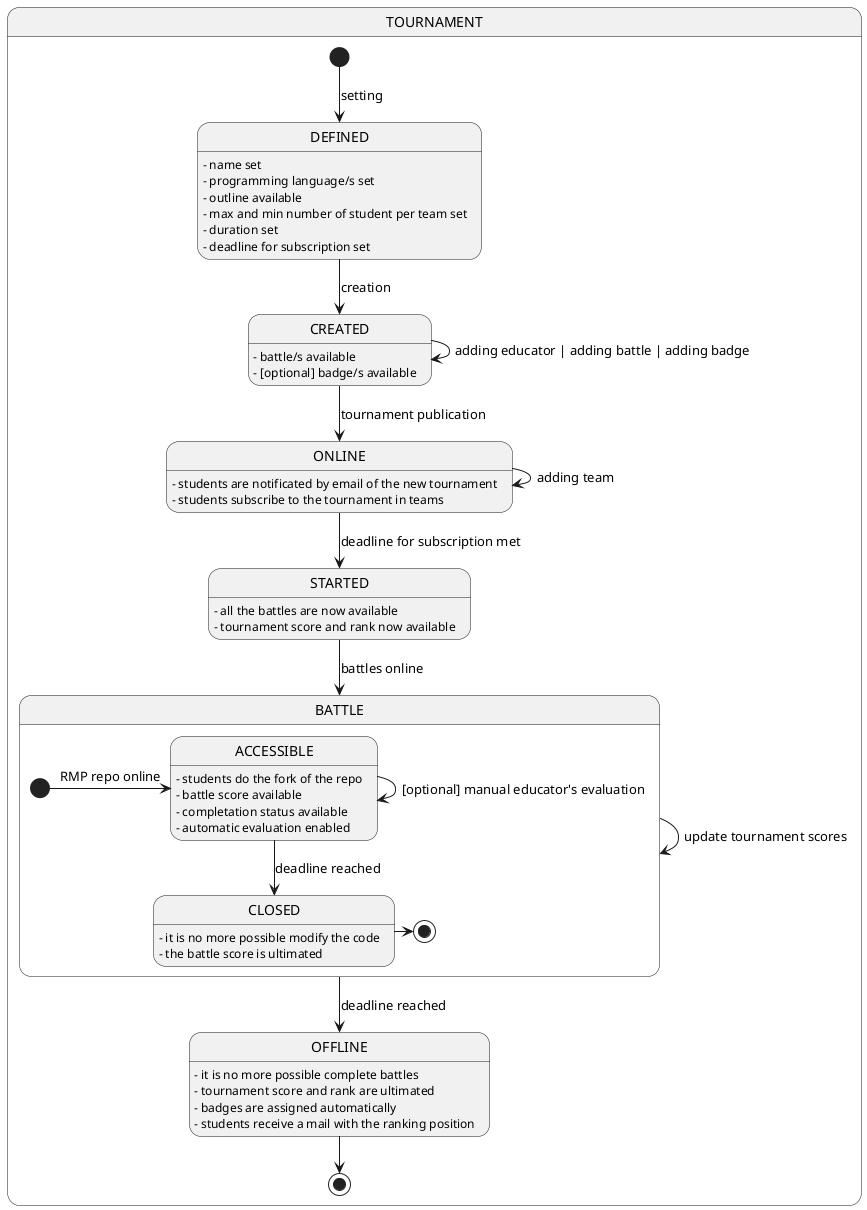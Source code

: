 @startuml
state TOURNAMENT{
    [*] --> DEFINED: setting

    DEFINED: - name set
    DEFINED: - programming language/s set
    DEFINED: - outline available
    DEFINED: - max and min number of student per team set
    DEFINED: - duration set
    DEFINED: - deadline for subscription set

    DEFINED --> CREATED: creation

    CREATED: - battle/s available
    CREATED: - [optional] badge/s available

    CREATED --> CREATED: adding educator | adding battle | adding badge

    'CREATED --> CREATED: adding educator
    'CREATED -[HIDDEN]-> CREATED: GIMMESPACEE
    'CREATED --> CREATED: adding battle
    'CREATED -[HIDDEN]-> CREATED: GIMMESPACEE
    'CREATED --> CREATED: adding badge

    CREATED --> ONLINE: tournament publication

    ONLINE: - students are notificated by email of the new tournament
    ONLINE: - students subscribe to the tournament in teams
    ONLINE --> ONLINE: adding team

    ONLINE --> STARTED: deadline for subscription met

    STARTED: - all the battles are now available
    STARTED: - tournament score and rank now available

    STARTED --> BATTLE: battles online

    state BATTLE{
        [*] -> ACCESSIBLE: RMP repo online

        ACCESSIBLE: - students do the fork of the repo
        ACCESSIBLE: - battle score available
        ACCESSIBLE: - completation status available
        ACCESSIBLE: - automatic evaluation enabled

        ACCESSIBLE -> ACCESSIBLE: [optional] manual educator's evaluation

        ACCESSIBLE --> CLOSED: deadline reached

        CLOSED: - it is no more possible modify the code
        CLOSED: - the battle score is ultimated

        CLOSED -> [*]
    }

    BATTLE --> BATTLE: update tournament scores

    BATTLE --> OFFLINE: deadline reached

    OFFLINE: - it is no more possible complete battles
    OFFLINE: - tournament score and rank are ultimated
    OFFLINE: - badges are assigned automatically
    OFFLINE: - students receive a mail with the ranking position

    OFFLINE --> [*]
}

@enduml